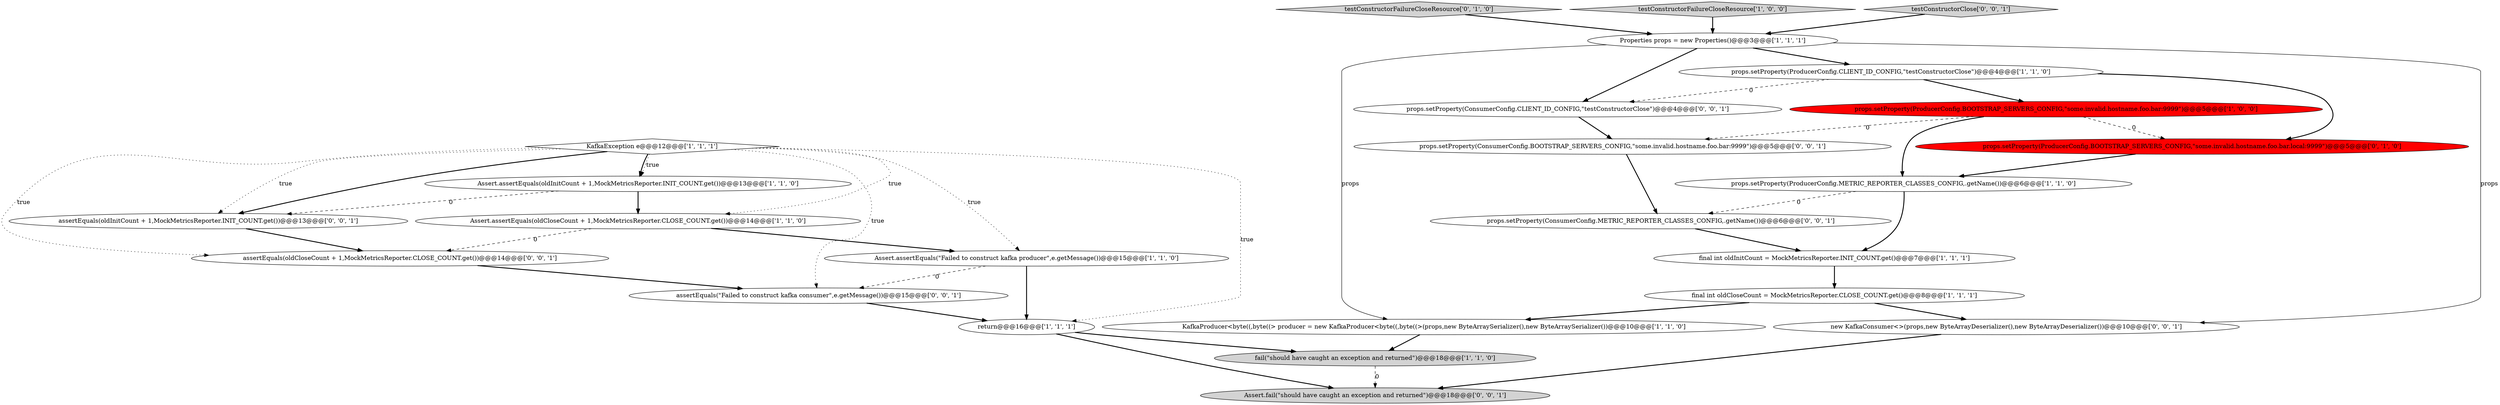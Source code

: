 digraph {
9 [style = filled, label = "Properties props = new Properties()@@@3@@@['1', '1', '1']", fillcolor = white, shape = ellipse image = "AAA0AAABBB1BBB"];
19 [style = filled, label = "props.setProperty(ConsumerConfig.CLIENT_ID_CONFIG,\"testConstructorClose\")@@@4@@@['0', '0', '1']", fillcolor = white, shape = ellipse image = "AAA0AAABBB3BBB"];
20 [style = filled, label = "assertEquals(\"Failed to construct kafka consumer\",e.getMessage())@@@15@@@['0', '0', '1']", fillcolor = white, shape = ellipse image = "AAA0AAABBB3BBB"];
14 [style = filled, label = "testConstructorFailureCloseResource['0', '1', '0']", fillcolor = lightgray, shape = diamond image = "AAA0AAABBB2BBB"];
17 [style = filled, label = "props.setProperty(ConsumerConfig.METRIC_REPORTER_CLASSES_CONFIG,.getName())@@@6@@@['0', '0', '1']", fillcolor = white, shape = ellipse image = "AAA0AAABBB3BBB"];
13 [style = filled, label = "Assert.assertEquals(oldInitCount + 1,MockMetricsReporter.INIT_COUNT.get())@@@13@@@['1', '1', '0']", fillcolor = white, shape = ellipse image = "AAA0AAABBB1BBB"];
23 [style = filled, label = "Assert.fail(\"should have caught an exception and returned\")@@@18@@@['0', '0', '1']", fillcolor = lightgray, shape = ellipse image = "AAA0AAABBB3BBB"];
6 [style = filled, label = "KafkaException e@@@12@@@['1', '1', '1']", fillcolor = white, shape = diamond image = "AAA0AAABBB1BBB"];
1 [style = filled, label = "props.setProperty(ProducerConfig.CLIENT_ID_CONFIG,\"testConstructorClose\")@@@4@@@['1', '1', '0']", fillcolor = white, shape = ellipse image = "AAA0AAABBB1BBB"];
12 [style = filled, label = "return@@@16@@@['1', '1', '1']", fillcolor = white, shape = ellipse image = "AAA0AAABBB1BBB"];
8 [style = filled, label = "props.setProperty(ProducerConfig.METRIC_REPORTER_CLASSES_CONFIG,.getName())@@@6@@@['1', '1', '0']", fillcolor = white, shape = ellipse image = "AAA0AAABBB1BBB"];
21 [style = filled, label = "new KafkaConsumer<>(props,new ByteArrayDeserializer(),new ByteArrayDeserializer())@@@10@@@['0', '0', '1']", fillcolor = white, shape = ellipse image = "AAA0AAABBB3BBB"];
15 [style = filled, label = "props.setProperty(ProducerConfig.BOOTSTRAP_SERVERS_CONFIG,\"some.invalid.hostname.foo.bar.local:9999\")@@@5@@@['0', '1', '0']", fillcolor = red, shape = ellipse image = "AAA1AAABBB2BBB"];
4 [style = filled, label = "testConstructorFailureCloseResource['1', '0', '0']", fillcolor = lightgray, shape = diamond image = "AAA0AAABBB1BBB"];
24 [style = filled, label = "testConstructorClose['0', '0', '1']", fillcolor = lightgray, shape = diamond image = "AAA0AAABBB3BBB"];
10 [style = filled, label = "final int oldInitCount = MockMetricsReporter.INIT_COUNT.get()@@@7@@@['1', '1', '1']", fillcolor = white, shape = ellipse image = "AAA0AAABBB1BBB"];
7 [style = filled, label = "Assert.assertEquals(oldCloseCount + 1,MockMetricsReporter.CLOSE_COUNT.get())@@@14@@@['1', '1', '0']", fillcolor = white, shape = ellipse image = "AAA0AAABBB1BBB"];
5 [style = filled, label = "final int oldCloseCount = MockMetricsReporter.CLOSE_COUNT.get()@@@8@@@['1', '1', '1']", fillcolor = white, shape = ellipse image = "AAA0AAABBB1BBB"];
11 [style = filled, label = "KafkaProducer<byte((,byte((> producer = new KafkaProducer<byte((,byte((>(props,new ByteArraySerializer(),new ByteArraySerializer())@@@10@@@['1', '1', '0']", fillcolor = white, shape = ellipse image = "AAA0AAABBB1BBB"];
16 [style = filled, label = "assertEquals(oldInitCount + 1,MockMetricsReporter.INIT_COUNT.get())@@@13@@@['0', '0', '1']", fillcolor = white, shape = ellipse image = "AAA0AAABBB3BBB"];
2 [style = filled, label = "props.setProperty(ProducerConfig.BOOTSTRAP_SERVERS_CONFIG,\"some.invalid.hostname.foo.bar:9999\")@@@5@@@['1', '0', '0']", fillcolor = red, shape = ellipse image = "AAA1AAABBB1BBB"];
0 [style = filled, label = "fail(\"should have caught an exception and returned\")@@@18@@@['1', '1', '0']", fillcolor = lightgray, shape = ellipse image = "AAA0AAABBB1BBB"];
18 [style = filled, label = "props.setProperty(ConsumerConfig.BOOTSTRAP_SERVERS_CONFIG,\"some.invalid.hostname.foo.bar:9999\")@@@5@@@['0', '0', '1']", fillcolor = white, shape = ellipse image = "AAA0AAABBB3BBB"];
22 [style = filled, label = "assertEquals(oldCloseCount + 1,MockMetricsReporter.CLOSE_COUNT.get())@@@14@@@['0', '0', '1']", fillcolor = white, shape = ellipse image = "AAA0AAABBB3BBB"];
3 [style = filled, label = "Assert.assertEquals(\"Failed to construct kafka producer\",e.getMessage())@@@15@@@['1', '1', '0']", fillcolor = white, shape = ellipse image = "AAA0AAABBB1BBB"];
4->9 [style = bold, label=""];
17->10 [style = bold, label=""];
8->10 [style = bold, label=""];
9->21 [style = solid, label="props"];
19->18 [style = bold, label=""];
1->15 [style = bold, label=""];
6->13 [style = dotted, label="true"];
0->23 [style = dashed, label="0"];
1->19 [style = dashed, label="0"];
9->11 [style = solid, label="props"];
18->17 [style = bold, label=""];
3->12 [style = bold, label=""];
6->22 [style = dotted, label="true"];
16->22 [style = bold, label=""];
12->0 [style = bold, label=""];
7->3 [style = bold, label=""];
6->20 [style = dotted, label="true"];
2->15 [style = dashed, label="0"];
5->21 [style = bold, label=""];
11->0 [style = bold, label=""];
10->5 [style = bold, label=""];
6->16 [style = dotted, label="true"];
22->20 [style = bold, label=""];
6->16 [style = bold, label=""];
13->7 [style = bold, label=""];
6->13 [style = bold, label=""];
3->20 [style = dashed, label="0"];
20->12 [style = bold, label=""];
2->18 [style = dashed, label="0"];
6->7 [style = dotted, label="true"];
9->19 [style = bold, label=""];
8->17 [style = dashed, label="0"];
14->9 [style = bold, label=""];
1->2 [style = bold, label=""];
5->11 [style = bold, label=""];
12->23 [style = bold, label=""];
6->12 [style = dotted, label="true"];
9->1 [style = bold, label=""];
6->3 [style = dotted, label="true"];
7->22 [style = dashed, label="0"];
15->8 [style = bold, label=""];
24->9 [style = bold, label=""];
2->8 [style = bold, label=""];
13->16 [style = dashed, label="0"];
21->23 [style = bold, label=""];
}
